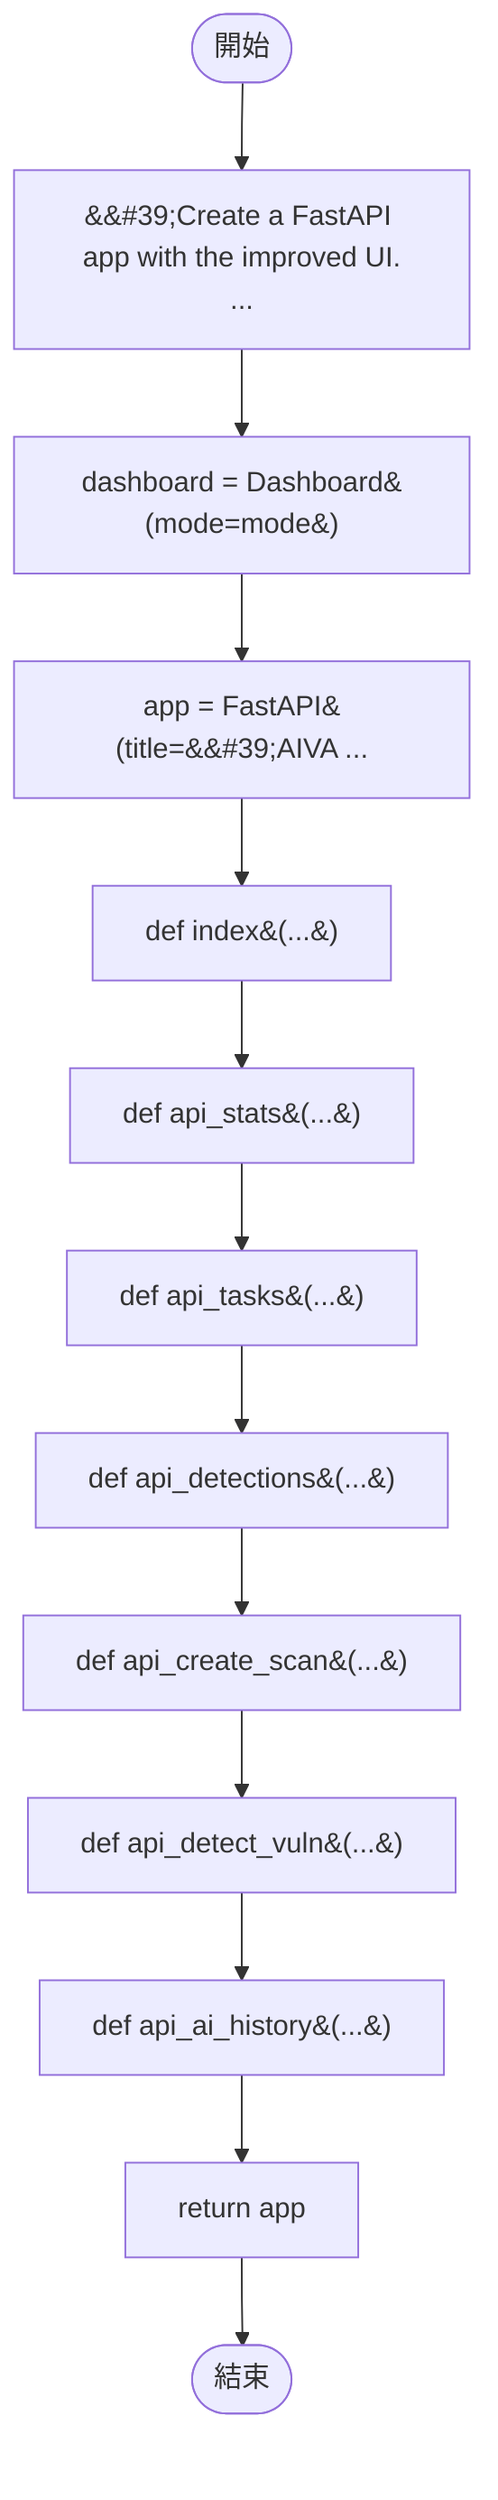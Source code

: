 flowchart TB
    n1([開始])
    n2([結束])
    n3[&amp;&#35;39;Create a FastAPI app with the improved UI.\n...]
    n4[dashboard = Dashboard&#40;mode=mode&#41;]
    n5[app = FastAPI&#40;title=&amp;&#35;39;AIVA ...]
    n6[def index&#40;...&#41;]
    n7[def api_stats&#40;...&#41;]
    n8[def api_tasks&#40;...&#41;]
    n9[def api_detections&#40;...&#41;]
    n10[def api_create_scan&#40;...&#41;]
    n11[def api_detect_vuln&#40;...&#41;]
    n12[def api_ai_history&#40;...&#41;]
    n13[return app]
    n1 --> n3
    n3 --> n4
    n4 --> n5
    n5 --> n6
    n6 --> n7
    n7 --> n8
    n8 --> n9
    n9 --> n10
    n10 --> n11
    n11 --> n12
    n12 --> n13
    n13 --> n2